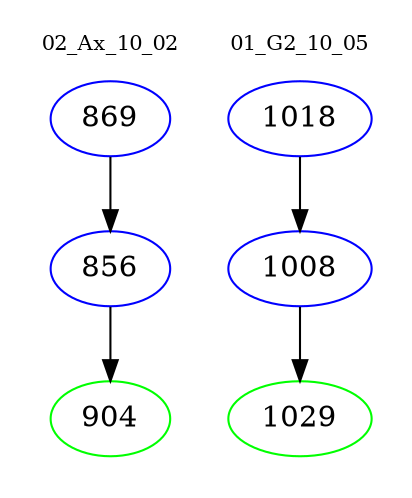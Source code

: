 digraph{
subgraph cluster_0 {
color = white
label = "02_Ax_10_02";
fontsize=10;
T0_869 [label="869", color="blue"]
T0_869 -> T0_856 [color="black"]
T0_856 [label="856", color="blue"]
T0_856 -> T0_904 [color="black"]
T0_904 [label="904", color="green"]
}
subgraph cluster_1 {
color = white
label = "01_G2_10_05";
fontsize=10;
T1_1018 [label="1018", color="blue"]
T1_1018 -> T1_1008 [color="black"]
T1_1008 [label="1008", color="blue"]
T1_1008 -> T1_1029 [color="black"]
T1_1029 [label="1029", color="green"]
}
}
